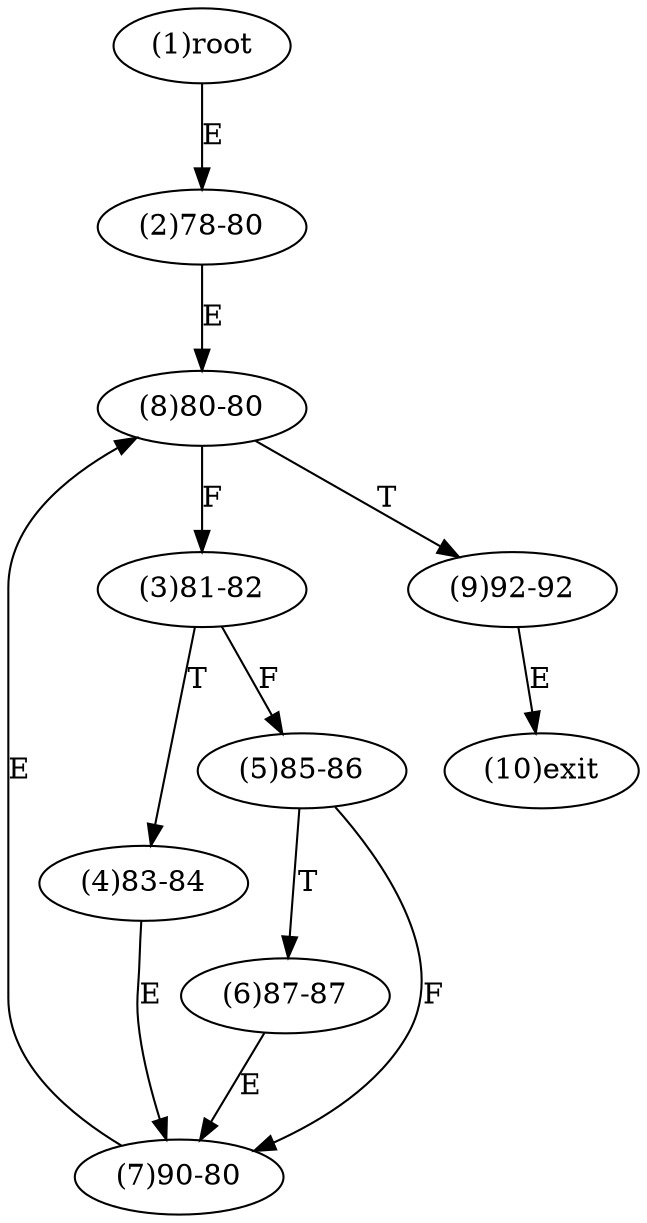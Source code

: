 digraph "" { 
1[ label="(1)root"];
2[ label="(2)78-80"];
3[ label="(3)81-82"];
4[ label="(4)83-84"];
5[ label="(5)85-86"];
6[ label="(6)87-87"];
7[ label="(7)90-80"];
8[ label="(8)80-80"];
9[ label="(9)92-92"];
10[ label="(10)exit"];
1->2[ label="E"];
2->8[ label="E"];
3->5[ label="F"];
3->4[ label="T"];
4->7[ label="E"];
5->7[ label="F"];
5->6[ label="T"];
6->7[ label="E"];
7->8[ label="E"];
8->3[ label="F"];
8->9[ label="T"];
9->10[ label="E"];
}